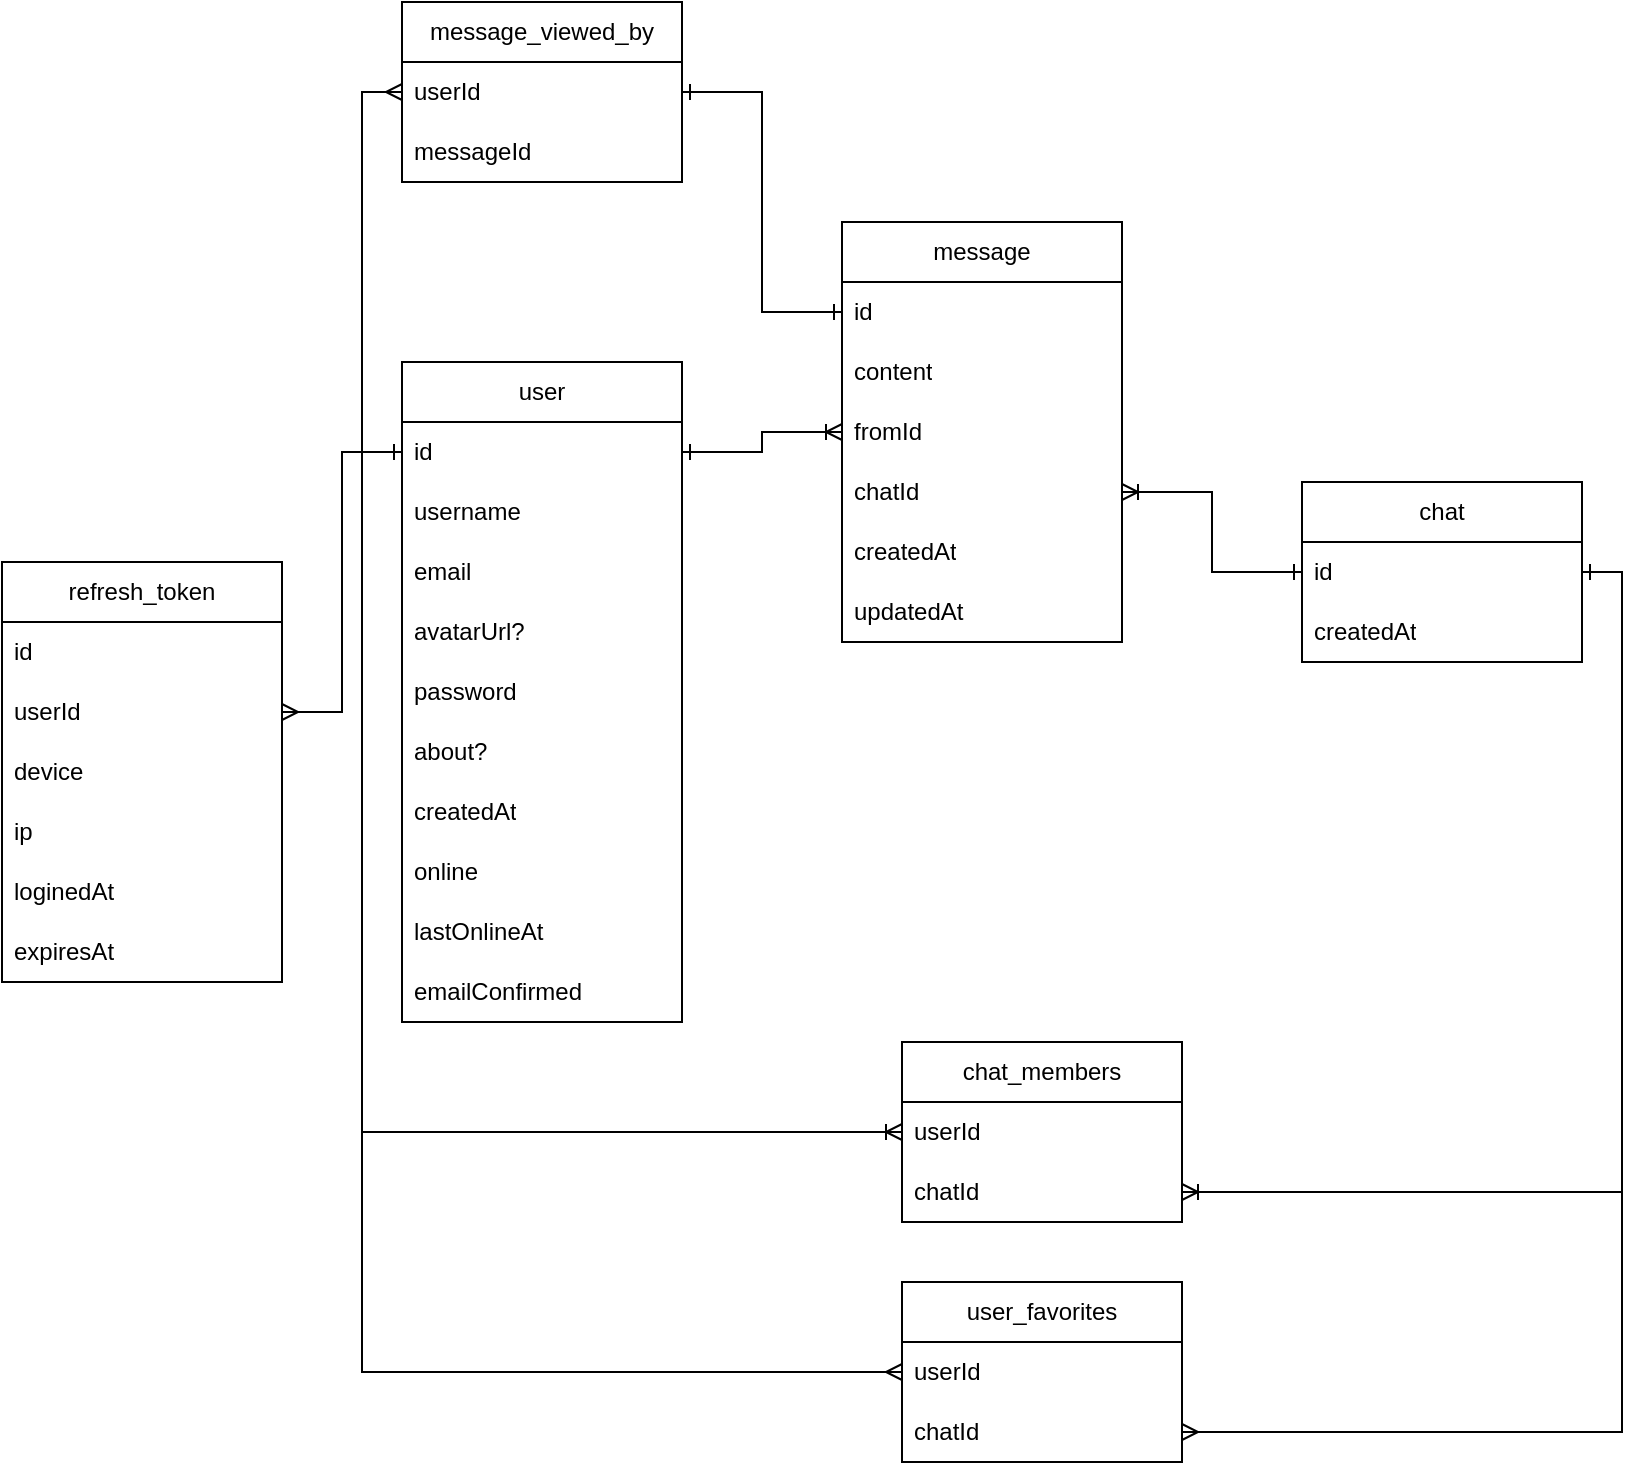 <mxfile version="24.7.17">
  <diagram name="Page-1" id="xPkQgLgqwgK3NLQ5o07g">
    <mxGraphModel dx="2051" dy="2065" grid="1" gridSize="10" guides="1" tooltips="1" connect="1" arrows="1" fold="1" page="1" pageScale="1" pageWidth="827" pageHeight="1169" math="0" shadow="0">
      <root>
        <mxCell id="0" />
        <mxCell id="1" parent="0" />
        <mxCell id="JemjTFqljZt_PgJgaj7n-1" value="user" style="swimlane;fontStyle=0;childLayout=stackLayout;horizontal=1;startSize=30;horizontalStack=0;resizeParent=1;resizeParentMax=0;resizeLast=0;collapsible=1;marginBottom=0;whiteSpace=wrap;html=1;" parent="1" vertex="1">
          <mxGeometry x="60" y="150" width="140" height="330" as="geometry" />
        </mxCell>
        <mxCell id="JemjTFqljZt_PgJgaj7n-2" value="id" style="text;strokeColor=none;fillColor=none;align=left;verticalAlign=middle;spacingLeft=4;spacingRight=4;overflow=hidden;points=[[0,0.5],[1,0.5]];portConstraint=eastwest;rotatable=0;whiteSpace=wrap;html=1;" parent="JemjTFqljZt_PgJgaj7n-1" vertex="1">
          <mxGeometry y="30" width="140" height="30" as="geometry" />
        </mxCell>
        <mxCell id="JemjTFqljZt_PgJgaj7n-3" value="username" style="text;strokeColor=none;fillColor=none;align=left;verticalAlign=middle;spacingLeft=4;spacingRight=4;overflow=hidden;points=[[0,0.5],[1,0.5]];portConstraint=eastwest;rotatable=0;whiteSpace=wrap;html=1;" parent="JemjTFqljZt_PgJgaj7n-1" vertex="1">
          <mxGeometry y="60" width="140" height="30" as="geometry" />
        </mxCell>
        <mxCell id="JemjTFqljZt_PgJgaj7n-4" value="email" style="text;strokeColor=none;fillColor=none;align=left;verticalAlign=middle;spacingLeft=4;spacingRight=4;overflow=hidden;points=[[0,0.5],[1,0.5]];portConstraint=eastwest;rotatable=0;whiteSpace=wrap;html=1;" parent="JemjTFqljZt_PgJgaj7n-1" vertex="1">
          <mxGeometry y="90" width="140" height="30" as="geometry" />
        </mxCell>
        <mxCell id="JemjTFqljZt_PgJgaj7n-32" value="avatarUrl?" style="text;strokeColor=none;fillColor=none;align=left;verticalAlign=middle;spacingLeft=4;spacingRight=4;overflow=hidden;points=[[0,0.5],[1,0.5]];portConstraint=eastwest;rotatable=0;whiteSpace=wrap;html=1;" parent="JemjTFqljZt_PgJgaj7n-1" vertex="1">
          <mxGeometry y="120" width="140" height="30" as="geometry" />
        </mxCell>
        <mxCell id="JemjTFqljZt_PgJgaj7n-13" value="password" style="text;strokeColor=none;fillColor=none;align=left;verticalAlign=middle;spacingLeft=4;spacingRight=4;overflow=hidden;points=[[0,0.5],[1,0.5]];portConstraint=eastwest;rotatable=0;whiteSpace=wrap;html=1;" parent="JemjTFqljZt_PgJgaj7n-1" vertex="1">
          <mxGeometry y="150" width="140" height="30" as="geometry" />
        </mxCell>
        <mxCell id="JemjTFqljZt_PgJgaj7n-14" value="about?" style="text;strokeColor=none;fillColor=none;align=left;verticalAlign=middle;spacingLeft=4;spacingRight=4;overflow=hidden;points=[[0,0.5],[1,0.5]];portConstraint=eastwest;rotatable=0;whiteSpace=wrap;html=1;" parent="JemjTFqljZt_PgJgaj7n-1" vertex="1">
          <mxGeometry y="180" width="140" height="30" as="geometry" />
        </mxCell>
        <mxCell id="JemjTFqljZt_PgJgaj7n-16" value="createdAt" style="text;strokeColor=none;fillColor=none;align=left;verticalAlign=middle;spacingLeft=4;spacingRight=4;overflow=hidden;points=[[0,0.5],[1,0.5]];portConstraint=eastwest;rotatable=0;whiteSpace=wrap;html=1;" parent="JemjTFqljZt_PgJgaj7n-1" vertex="1">
          <mxGeometry y="210" width="140" height="30" as="geometry" />
        </mxCell>
        <mxCell id="JemjTFqljZt_PgJgaj7n-17" value="online" style="text;strokeColor=none;fillColor=none;align=left;verticalAlign=middle;spacingLeft=4;spacingRight=4;overflow=hidden;points=[[0,0.5],[1,0.5]];portConstraint=eastwest;rotatable=0;whiteSpace=wrap;html=1;" parent="JemjTFqljZt_PgJgaj7n-1" vertex="1">
          <mxGeometry y="240" width="140" height="30" as="geometry" />
        </mxCell>
        <mxCell id="JemjTFqljZt_PgJgaj7n-18" value="lastOnlineAt" style="text;strokeColor=none;fillColor=none;align=left;verticalAlign=middle;spacingLeft=4;spacingRight=4;overflow=hidden;points=[[0,0.5],[1,0.5]];portConstraint=eastwest;rotatable=0;whiteSpace=wrap;html=1;" parent="JemjTFqljZt_PgJgaj7n-1" vertex="1">
          <mxGeometry y="270" width="140" height="30" as="geometry" />
        </mxCell>
        <mxCell id="JemjTFqljZt_PgJgaj7n-15" value="emailConfirmed" style="text;strokeColor=none;fillColor=none;align=left;verticalAlign=middle;spacingLeft=4;spacingRight=4;overflow=hidden;points=[[0,0.5],[1,0.5]];portConstraint=eastwest;rotatable=0;whiteSpace=wrap;html=1;" parent="JemjTFqljZt_PgJgaj7n-1" vertex="1">
          <mxGeometry y="300" width="140" height="30" as="geometry" />
        </mxCell>
        <mxCell id="JemjTFqljZt_PgJgaj7n-5" value="message" style="swimlane;fontStyle=0;childLayout=stackLayout;horizontal=1;startSize=30;horizontalStack=0;resizeParent=1;resizeParentMax=0;resizeLast=0;collapsible=1;marginBottom=0;whiteSpace=wrap;html=1;" parent="1" vertex="1">
          <mxGeometry x="280" y="80" width="140" height="210" as="geometry" />
        </mxCell>
        <mxCell id="JemjTFqljZt_PgJgaj7n-6" value="id" style="text;strokeColor=none;fillColor=none;align=left;verticalAlign=middle;spacingLeft=4;spacingRight=4;overflow=hidden;points=[[0,0.5],[1,0.5]];portConstraint=eastwest;rotatable=0;whiteSpace=wrap;html=1;" parent="JemjTFqljZt_PgJgaj7n-5" vertex="1">
          <mxGeometry y="30" width="140" height="30" as="geometry" />
        </mxCell>
        <mxCell id="JemjTFqljZt_PgJgaj7n-7" value="content" style="text;strokeColor=none;fillColor=none;align=left;verticalAlign=middle;spacingLeft=4;spacingRight=4;overflow=hidden;points=[[0,0.5],[1,0.5]];portConstraint=eastwest;rotatable=0;whiteSpace=wrap;html=1;" parent="JemjTFqljZt_PgJgaj7n-5" vertex="1">
          <mxGeometry y="60" width="140" height="30" as="geometry" />
        </mxCell>
        <mxCell id="JemjTFqljZt_PgJgaj7n-19" value="fromId" style="text;strokeColor=none;fillColor=none;align=left;verticalAlign=middle;spacingLeft=4;spacingRight=4;overflow=hidden;points=[[0,0.5],[1,0.5]];portConstraint=eastwest;rotatable=0;whiteSpace=wrap;html=1;" parent="JemjTFqljZt_PgJgaj7n-5" vertex="1">
          <mxGeometry y="90" width="140" height="30" as="geometry" />
        </mxCell>
        <mxCell id="JemjTFqljZt_PgJgaj7n-20" value="chatId" style="text;strokeColor=none;fillColor=none;align=left;verticalAlign=middle;spacingLeft=4;spacingRight=4;overflow=hidden;points=[[0,0.5],[1,0.5]];portConstraint=eastwest;rotatable=0;whiteSpace=wrap;html=1;" parent="JemjTFqljZt_PgJgaj7n-5" vertex="1">
          <mxGeometry y="120" width="140" height="30" as="geometry" />
        </mxCell>
        <mxCell id="JemjTFqljZt_PgJgaj7n-21" value="createdAt" style="text;strokeColor=none;fillColor=none;align=left;verticalAlign=middle;spacingLeft=4;spacingRight=4;overflow=hidden;points=[[0,0.5],[1,0.5]];portConstraint=eastwest;rotatable=0;whiteSpace=wrap;html=1;" parent="JemjTFqljZt_PgJgaj7n-5" vertex="1">
          <mxGeometry y="150" width="140" height="30" as="geometry" />
        </mxCell>
        <mxCell id="JemjTFqljZt_PgJgaj7n-22" value="updatedAt" style="text;strokeColor=none;fillColor=none;align=left;verticalAlign=middle;spacingLeft=4;spacingRight=4;overflow=hidden;points=[[0,0.5],[1,0.5]];portConstraint=eastwest;rotatable=0;whiteSpace=wrap;html=1;" parent="JemjTFqljZt_PgJgaj7n-5" vertex="1">
          <mxGeometry y="180" width="140" height="30" as="geometry" />
        </mxCell>
        <mxCell id="JemjTFqljZt_PgJgaj7n-9" value="chat" style="swimlane;fontStyle=0;childLayout=stackLayout;horizontal=1;startSize=30;horizontalStack=0;resizeParent=1;resizeParentMax=0;resizeLast=0;collapsible=1;marginBottom=0;whiteSpace=wrap;html=1;" parent="1" vertex="1">
          <mxGeometry x="510" y="210" width="140" height="90" as="geometry" />
        </mxCell>
        <mxCell id="JemjTFqljZt_PgJgaj7n-10" value="id" style="text;strokeColor=none;fillColor=none;align=left;verticalAlign=middle;spacingLeft=4;spacingRight=4;overflow=hidden;points=[[0,0.5],[1,0.5]];portConstraint=eastwest;rotatable=0;whiteSpace=wrap;html=1;" parent="JemjTFqljZt_PgJgaj7n-9" vertex="1">
          <mxGeometry y="30" width="140" height="30" as="geometry" />
        </mxCell>
        <mxCell id="JemjTFqljZt_PgJgaj7n-31" value="createdAt" style="text;strokeColor=none;fillColor=none;align=left;verticalAlign=middle;spacingLeft=4;spacingRight=4;overflow=hidden;points=[[0,0.5],[1,0.5]];portConstraint=eastwest;rotatable=0;whiteSpace=wrap;html=1;" parent="JemjTFqljZt_PgJgaj7n-9" vertex="1">
          <mxGeometry y="60" width="140" height="30" as="geometry" />
        </mxCell>
        <mxCell id="JemjTFqljZt_PgJgaj7n-23" value="chat_members" style="swimlane;fontStyle=0;childLayout=stackLayout;horizontal=1;startSize=30;horizontalStack=0;resizeParent=1;resizeParentMax=0;resizeLast=0;collapsible=1;marginBottom=0;whiteSpace=wrap;html=1;" parent="1" vertex="1">
          <mxGeometry x="310" y="490" width="140" height="90" as="geometry" />
        </mxCell>
        <mxCell id="JemjTFqljZt_PgJgaj7n-24" value="userId" style="text;strokeColor=none;fillColor=none;align=left;verticalAlign=middle;spacingLeft=4;spacingRight=4;overflow=hidden;points=[[0,0.5],[1,0.5]];portConstraint=eastwest;rotatable=0;whiteSpace=wrap;html=1;" parent="JemjTFqljZt_PgJgaj7n-23" vertex="1">
          <mxGeometry y="30" width="140" height="30" as="geometry" />
        </mxCell>
        <mxCell id="JemjTFqljZt_PgJgaj7n-25" value="chatId" style="text;strokeColor=none;fillColor=none;align=left;verticalAlign=middle;spacingLeft=4;spacingRight=4;overflow=hidden;points=[[0,0.5],[1,0.5]];portConstraint=eastwest;rotatable=0;whiteSpace=wrap;html=1;" parent="JemjTFqljZt_PgJgaj7n-23" vertex="1">
          <mxGeometry y="60" width="140" height="30" as="geometry" />
        </mxCell>
        <mxCell id="JemjTFqljZt_PgJgaj7n-27" style="edgeStyle=orthogonalEdgeStyle;rounded=0;orthogonalLoop=1;jettySize=auto;html=1;exitX=0;exitY=0.5;exitDx=0;exitDy=0;entryX=1;entryY=0.5;entryDx=0;entryDy=0;startArrow=ERoneToMany;startFill=0;endArrow=ERone;endFill=0;" parent="1" source="JemjTFqljZt_PgJgaj7n-19" target="JemjTFqljZt_PgJgaj7n-2" edge="1">
          <mxGeometry relative="1" as="geometry" />
        </mxCell>
        <mxCell id="JemjTFqljZt_PgJgaj7n-28" style="edgeStyle=orthogonalEdgeStyle;rounded=0;orthogonalLoop=1;jettySize=auto;html=1;exitX=1;exitY=0.5;exitDx=0;exitDy=0;entryX=0;entryY=0.5;entryDx=0;entryDy=0;endArrow=ERone;endFill=0;startArrow=ERoneToMany;startFill=0;" parent="1" source="JemjTFqljZt_PgJgaj7n-20" target="JemjTFqljZt_PgJgaj7n-10" edge="1">
          <mxGeometry relative="1" as="geometry" />
        </mxCell>
        <mxCell id="JemjTFqljZt_PgJgaj7n-29" style="edgeStyle=orthogonalEdgeStyle;rounded=0;orthogonalLoop=1;jettySize=auto;html=1;exitX=1;exitY=0.5;exitDx=0;exitDy=0;entryX=1;entryY=0.5;entryDx=0;entryDy=0;endArrow=ERoneToMany;endFill=0;startArrow=ERone;startFill=0;" parent="1" source="JemjTFqljZt_PgJgaj7n-10" target="JemjTFqljZt_PgJgaj7n-25" edge="1">
          <mxGeometry relative="1" as="geometry" />
        </mxCell>
        <mxCell id="JemjTFqljZt_PgJgaj7n-30" style="edgeStyle=orthogonalEdgeStyle;rounded=0;orthogonalLoop=1;jettySize=auto;html=1;exitX=0;exitY=0.5;exitDx=0;exitDy=0;entryX=0;entryY=0.5;entryDx=0;entryDy=0;endArrow=ERone;endFill=0;startArrow=ERoneToMany;startFill=0;" parent="1" source="JemjTFqljZt_PgJgaj7n-24" target="JemjTFqljZt_PgJgaj7n-2" edge="1">
          <mxGeometry relative="1" as="geometry" />
        </mxCell>
        <mxCell id="9uJBZMIifAoVzRq25mbT-1" value="refresh_token" style="swimlane;fontStyle=0;childLayout=stackLayout;horizontal=1;startSize=30;horizontalStack=0;resizeParent=1;resizeParentMax=0;resizeLast=0;collapsible=1;marginBottom=0;whiteSpace=wrap;html=1;" parent="1" vertex="1">
          <mxGeometry x="-140" y="250" width="140" height="210" as="geometry" />
        </mxCell>
        <mxCell id="9uJBZMIifAoVzRq25mbT-2" value="id" style="text;strokeColor=none;fillColor=none;align=left;verticalAlign=middle;spacingLeft=4;spacingRight=4;overflow=hidden;points=[[0,0.5],[1,0.5]];portConstraint=eastwest;rotatable=0;whiteSpace=wrap;html=1;" parent="9uJBZMIifAoVzRq25mbT-1" vertex="1">
          <mxGeometry y="30" width="140" height="30" as="geometry" />
        </mxCell>
        <mxCell id="9uJBZMIifAoVzRq25mbT-3" value="userId" style="text;strokeColor=none;fillColor=none;align=left;verticalAlign=middle;spacingLeft=4;spacingRight=4;overflow=hidden;points=[[0,0.5],[1,0.5]];portConstraint=eastwest;rotatable=0;whiteSpace=wrap;html=1;" parent="9uJBZMIifAoVzRq25mbT-1" vertex="1">
          <mxGeometry y="60" width="140" height="30" as="geometry" />
        </mxCell>
        <mxCell id="9uJBZMIifAoVzRq25mbT-4" value="device" style="text;strokeColor=none;fillColor=none;align=left;verticalAlign=middle;spacingLeft=4;spacingRight=4;overflow=hidden;points=[[0,0.5],[1,0.5]];portConstraint=eastwest;rotatable=0;whiteSpace=wrap;html=1;" parent="9uJBZMIifAoVzRq25mbT-1" vertex="1">
          <mxGeometry y="90" width="140" height="30" as="geometry" />
        </mxCell>
        <mxCell id="9uJBZMIifAoVzRq25mbT-6" value="ip" style="text;strokeColor=none;fillColor=none;align=left;verticalAlign=middle;spacingLeft=4;spacingRight=4;overflow=hidden;points=[[0,0.5],[1,0.5]];portConstraint=eastwest;rotatable=0;whiteSpace=wrap;html=1;" parent="9uJBZMIifAoVzRq25mbT-1" vertex="1">
          <mxGeometry y="120" width="140" height="30" as="geometry" />
        </mxCell>
        <mxCell id="9uJBZMIifAoVzRq25mbT-8" value="loginedAt" style="text;strokeColor=none;fillColor=none;align=left;verticalAlign=middle;spacingLeft=4;spacingRight=4;overflow=hidden;points=[[0,0.5],[1,0.5]];portConstraint=eastwest;rotatable=0;whiteSpace=wrap;html=1;" parent="9uJBZMIifAoVzRq25mbT-1" vertex="1">
          <mxGeometry y="150" width="140" height="30" as="geometry" />
        </mxCell>
        <mxCell id="9uJBZMIifAoVzRq25mbT-9" value="expiresAt" style="text;strokeColor=none;fillColor=none;align=left;verticalAlign=middle;spacingLeft=4;spacingRight=4;overflow=hidden;points=[[0,0.5],[1,0.5]];portConstraint=eastwest;rotatable=0;whiteSpace=wrap;html=1;" parent="9uJBZMIifAoVzRq25mbT-1" vertex="1">
          <mxGeometry y="180" width="140" height="30" as="geometry" />
        </mxCell>
        <mxCell id="9uJBZMIifAoVzRq25mbT-5" style="edgeStyle=orthogonalEdgeStyle;rounded=0;orthogonalLoop=1;jettySize=auto;html=1;exitX=1;exitY=0.5;exitDx=0;exitDy=0;entryX=0;entryY=0.5;entryDx=0;entryDy=0;endArrow=ERone;endFill=0;startArrow=ERmany;startFill=0;" parent="1" source="9uJBZMIifAoVzRq25mbT-3" target="JemjTFqljZt_PgJgaj7n-2" edge="1">
          <mxGeometry relative="1" as="geometry" />
        </mxCell>
        <mxCell id="nRXxC2bPmYbDy5BwZ2Gd-1" value="user_favorites" style="swimlane;fontStyle=0;childLayout=stackLayout;horizontal=1;startSize=30;horizontalStack=0;resizeParent=1;resizeParentMax=0;resizeLast=0;collapsible=1;marginBottom=0;whiteSpace=wrap;html=1;" vertex="1" parent="1">
          <mxGeometry x="310" y="610" width="140" height="90" as="geometry" />
        </mxCell>
        <mxCell id="nRXxC2bPmYbDy5BwZ2Gd-2" value="userId" style="text;strokeColor=none;fillColor=none;align=left;verticalAlign=middle;spacingLeft=4;spacingRight=4;overflow=hidden;points=[[0,0.5],[1,0.5]];portConstraint=eastwest;rotatable=0;whiteSpace=wrap;html=1;" vertex="1" parent="nRXxC2bPmYbDy5BwZ2Gd-1">
          <mxGeometry y="30" width="140" height="30" as="geometry" />
        </mxCell>
        <mxCell id="nRXxC2bPmYbDy5BwZ2Gd-3" value="chatId" style="text;strokeColor=none;fillColor=none;align=left;verticalAlign=middle;spacingLeft=4;spacingRight=4;overflow=hidden;points=[[0,0.5],[1,0.5]];portConstraint=eastwest;rotatable=0;whiteSpace=wrap;html=1;" vertex="1" parent="nRXxC2bPmYbDy5BwZ2Gd-1">
          <mxGeometry y="60" width="140" height="30" as="geometry" />
        </mxCell>
        <mxCell id="nRXxC2bPmYbDy5BwZ2Gd-4" style="edgeStyle=orthogonalEdgeStyle;rounded=0;orthogonalLoop=1;jettySize=auto;html=1;exitX=0;exitY=0.5;exitDx=0;exitDy=0;entryX=0;entryY=0.5;entryDx=0;entryDy=0;endArrow=ERmany;endFill=0;" edge="1" parent="1" source="JemjTFqljZt_PgJgaj7n-2" target="nRXxC2bPmYbDy5BwZ2Gd-2">
          <mxGeometry relative="1" as="geometry" />
        </mxCell>
        <mxCell id="nRXxC2bPmYbDy5BwZ2Gd-5" style="edgeStyle=orthogonalEdgeStyle;rounded=0;orthogonalLoop=1;jettySize=auto;html=1;exitX=1;exitY=0.5;exitDx=0;exitDy=0;entryX=1;entryY=0.5;entryDx=0;entryDy=0;endArrow=ERone;endFill=0;startArrow=ERmany;startFill=0;" edge="1" parent="1" source="nRXxC2bPmYbDy5BwZ2Gd-3" target="JemjTFqljZt_PgJgaj7n-10">
          <mxGeometry relative="1" as="geometry" />
        </mxCell>
        <mxCell id="nRXxC2bPmYbDy5BwZ2Gd-6" value="message_viewed_by" style="swimlane;fontStyle=0;childLayout=stackLayout;horizontal=1;startSize=30;horizontalStack=0;resizeParent=1;resizeParentMax=0;resizeLast=0;collapsible=1;marginBottom=0;whiteSpace=wrap;html=1;" vertex="1" parent="1">
          <mxGeometry x="60" y="-30" width="140" height="90" as="geometry" />
        </mxCell>
        <mxCell id="nRXxC2bPmYbDy5BwZ2Gd-7" value="userId" style="text;strokeColor=none;fillColor=none;align=left;verticalAlign=middle;spacingLeft=4;spacingRight=4;overflow=hidden;points=[[0,0.5],[1,0.5]];portConstraint=eastwest;rotatable=0;whiteSpace=wrap;html=1;" vertex="1" parent="nRXxC2bPmYbDy5BwZ2Gd-6">
          <mxGeometry y="30" width="140" height="30" as="geometry" />
        </mxCell>
        <mxCell id="nRXxC2bPmYbDy5BwZ2Gd-8" value="messageId" style="text;strokeColor=none;fillColor=none;align=left;verticalAlign=middle;spacingLeft=4;spacingRight=4;overflow=hidden;points=[[0,0.5],[1,0.5]];portConstraint=eastwest;rotatable=0;whiteSpace=wrap;html=1;" vertex="1" parent="nRXxC2bPmYbDy5BwZ2Gd-6">
          <mxGeometry y="60" width="140" height="30" as="geometry" />
        </mxCell>
        <mxCell id="nRXxC2bPmYbDy5BwZ2Gd-10" style="edgeStyle=orthogonalEdgeStyle;rounded=0;orthogonalLoop=1;jettySize=auto;html=1;exitX=0;exitY=0.5;exitDx=0;exitDy=0;entryX=0;entryY=0.5;entryDx=0;entryDy=0;startArrow=ERmany;startFill=0;endArrow=ERone;endFill=0;" edge="1" parent="1" source="nRXxC2bPmYbDy5BwZ2Gd-7" target="JemjTFqljZt_PgJgaj7n-2">
          <mxGeometry relative="1" as="geometry" />
        </mxCell>
        <mxCell id="nRXxC2bPmYbDy5BwZ2Gd-12" style="edgeStyle=orthogonalEdgeStyle;rounded=0;orthogonalLoop=1;jettySize=auto;html=1;exitX=1;exitY=0.5;exitDx=0;exitDy=0;entryX=0;entryY=0.5;entryDx=0;entryDy=0;endArrow=ERone;endFill=0;startArrow=ERone;startFill=0;" edge="1" parent="1" source="nRXxC2bPmYbDy5BwZ2Gd-7" target="JemjTFqljZt_PgJgaj7n-6">
          <mxGeometry relative="1" as="geometry" />
        </mxCell>
      </root>
    </mxGraphModel>
  </diagram>
</mxfile>
